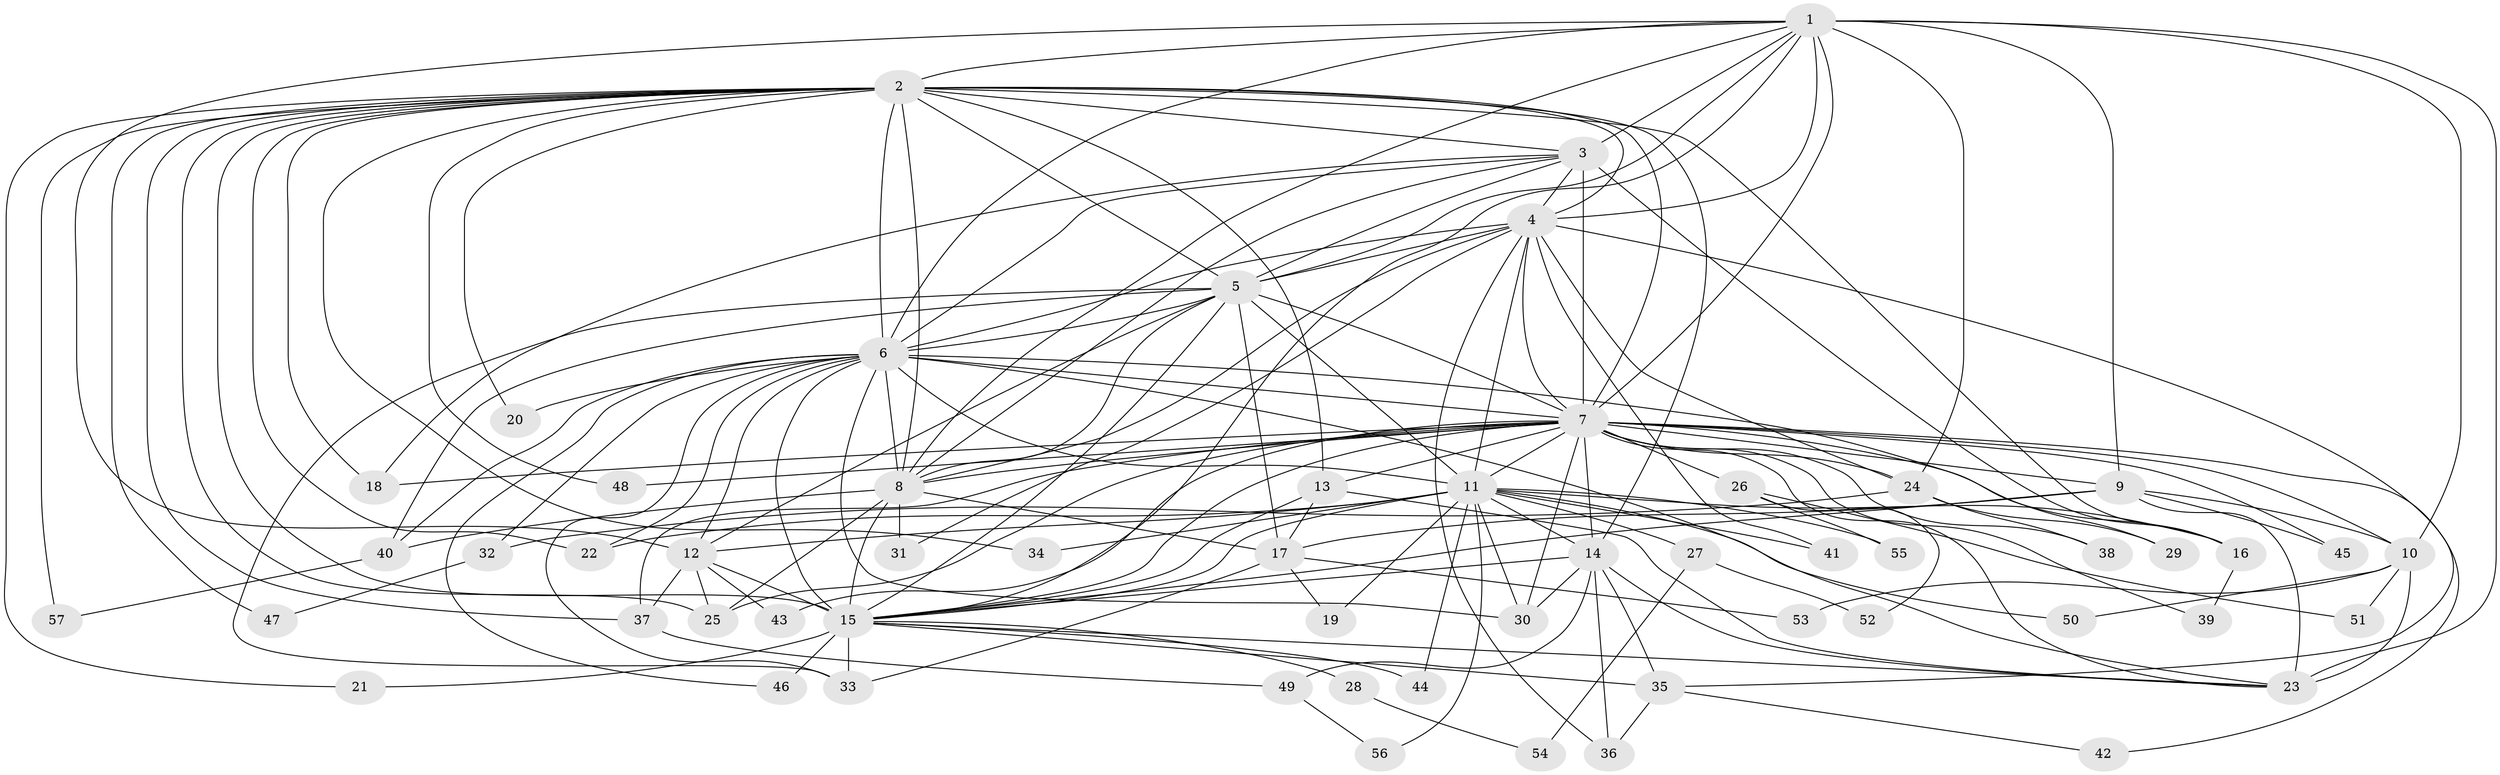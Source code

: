 // original degree distribution, {21: 0.0070921985815602835, 19: 0.02127659574468085, 29: 0.014184397163120567, 20: 0.0070921985815602835, 26: 0.0070921985815602835, 31: 0.0070921985815602835, 18: 0.0070921985815602835, 6: 0.0070921985815602835, 7: 0.028368794326241134, 2: 0.5531914893617021, 12: 0.0070921985815602835, 3: 0.16312056737588654, 4: 0.07801418439716312, 5: 0.0851063829787234, 8: 0.0070921985815602835}
// Generated by graph-tools (version 1.1) at 2025/49/03/04/25 22:49:48]
// undirected, 57 vertices, 161 edges
graph export_dot {
  node [color=gray90,style=filled];
  1;
  2;
  3;
  4;
  5;
  6;
  7;
  8;
  9;
  10;
  11;
  12;
  13;
  14;
  15;
  16;
  17;
  18;
  19;
  20;
  21;
  22;
  23;
  24;
  25;
  26;
  27;
  28;
  29;
  30;
  31;
  32;
  33;
  34;
  35;
  36;
  37;
  38;
  39;
  40;
  41;
  42;
  43;
  44;
  45;
  46;
  47;
  48;
  49;
  50;
  51;
  52;
  53;
  54;
  55;
  56;
  57;
  1 -- 2 [weight=2.0];
  1 -- 3 [weight=1.0];
  1 -- 4 [weight=2.0];
  1 -- 5 [weight=1.0];
  1 -- 6 [weight=2.0];
  1 -- 7 [weight=2.0];
  1 -- 8 [weight=1.0];
  1 -- 9 [weight=1.0];
  1 -- 10 [weight=1.0];
  1 -- 12 [weight=1.0];
  1 -- 15 [weight=1.0];
  1 -- 23 [weight=5.0];
  1 -- 24 [weight=1.0];
  2 -- 3 [weight=3.0];
  2 -- 4 [weight=2.0];
  2 -- 5 [weight=2.0];
  2 -- 6 [weight=4.0];
  2 -- 7 [weight=3.0];
  2 -- 8 [weight=2.0];
  2 -- 13 [weight=3.0];
  2 -- 14 [weight=1.0];
  2 -- 15 [weight=1.0];
  2 -- 16 [weight=1.0];
  2 -- 18 [weight=1.0];
  2 -- 20 [weight=1.0];
  2 -- 21 [weight=1.0];
  2 -- 22 [weight=2.0];
  2 -- 25 [weight=1.0];
  2 -- 34 [weight=1.0];
  2 -- 37 [weight=1.0];
  2 -- 47 [weight=1.0];
  2 -- 48 [weight=1.0];
  2 -- 57 [weight=1.0];
  3 -- 4 [weight=1.0];
  3 -- 5 [weight=2.0];
  3 -- 6 [weight=2.0];
  3 -- 7 [weight=18.0];
  3 -- 8 [weight=1.0];
  3 -- 16 [weight=1.0];
  3 -- 18 [weight=1.0];
  4 -- 5 [weight=1.0];
  4 -- 6 [weight=3.0];
  4 -- 7 [weight=2.0];
  4 -- 8 [weight=1.0];
  4 -- 11 [weight=1.0];
  4 -- 24 [weight=2.0];
  4 -- 31 [weight=1.0];
  4 -- 35 [weight=1.0];
  4 -- 36 [weight=1.0];
  4 -- 41 [weight=1.0];
  5 -- 6 [weight=3.0];
  5 -- 7 [weight=1.0];
  5 -- 8 [weight=1.0];
  5 -- 11 [weight=8.0];
  5 -- 12 [weight=2.0];
  5 -- 15 [weight=1.0];
  5 -- 17 [weight=2.0];
  5 -- 33 [weight=1.0];
  5 -- 40 [weight=1.0];
  6 -- 7 [weight=4.0];
  6 -- 8 [weight=3.0];
  6 -- 11 [weight=1.0];
  6 -- 12 [weight=1.0];
  6 -- 15 [weight=1.0];
  6 -- 20 [weight=1.0];
  6 -- 22 [weight=1.0];
  6 -- 23 [weight=1.0];
  6 -- 29 [weight=1.0];
  6 -- 30 [weight=1.0];
  6 -- 32 [weight=1.0];
  6 -- 33 [weight=1.0];
  6 -- 40 [weight=1.0];
  6 -- 46 [weight=1.0];
  7 -- 8 [weight=2.0];
  7 -- 9 [weight=2.0];
  7 -- 10 [weight=1.0];
  7 -- 11 [weight=5.0];
  7 -- 13 [weight=1.0];
  7 -- 14 [weight=14.0];
  7 -- 15 [weight=1.0];
  7 -- 16 [weight=1.0];
  7 -- 18 [weight=1.0];
  7 -- 23 [weight=1.0];
  7 -- 24 [weight=2.0];
  7 -- 25 [weight=2.0];
  7 -- 26 [weight=1.0];
  7 -- 30 [weight=1.0];
  7 -- 37 [weight=1.0];
  7 -- 38 [weight=1.0];
  7 -- 39 [weight=1.0];
  7 -- 42 [weight=1.0];
  7 -- 43 [weight=1.0];
  7 -- 45 [weight=1.0];
  7 -- 48 [weight=1.0];
  8 -- 15 [weight=13.0];
  8 -- 17 [weight=1.0];
  8 -- 25 [weight=1.0];
  8 -- 31 [weight=2.0];
  8 -- 40 [weight=1.0];
  9 -- 10 [weight=1.0];
  9 -- 15 [weight=1.0];
  9 -- 17 [weight=1.0];
  9 -- 23 [weight=1.0];
  9 -- 45 [weight=1.0];
  10 -- 23 [weight=1.0];
  10 -- 50 [weight=1.0];
  10 -- 51 [weight=1.0];
  10 -- 53 [weight=1.0];
  11 -- 12 [weight=1.0];
  11 -- 14 [weight=2.0];
  11 -- 15 [weight=1.0];
  11 -- 16 [weight=1.0];
  11 -- 19 [weight=1.0];
  11 -- 22 [weight=1.0];
  11 -- 27 [weight=2.0];
  11 -- 30 [weight=1.0];
  11 -- 34 [weight=1.0];
  11 -- 41 [weight=1.0];
  11 -- 44 [weight=1.0];
  11 -- 50 [weight=1.0];
  11 -- 55 [weight=1.0];
  11 -- 56 [weight=1.0];
  12 -- 15 [weight=1.0];
  12 -- 25 [weight=1.0];
  12 -- 37 [weight=1.0];
  12 -- 43 [weight=2.0];
  13 -- 15 [weight=1.0];
  13 -- 17 [weight=1.0];
  13 -- 23 [weight=1.0];
  14 -- 15 [weight=1.0];
  14 -- 23 [weight=2.0];
  14 -- 30 [weight=1.0];
  14 -- 35 [weight=1.0];
  14 -- 36 [weight=1.0];
  14 -- 49 [weight=1.0];
  15 -- 21 [weight=1.0];
  15 -- 23 [weight=1.0];
  15 -- 28 [weight=1.0];
  15 -- 33 [weight=1.0];
  15 -- 35 [weight=1.0];
  15 -- 44 [weight=1.0];
  15 -- 46 [weight=2.0];
  16 -- 39 [weight=1.0];
  17 -- 19 [weight=1.0];
  17 -- 33 [weight=1.0];
  17 -- 53 [weight=1.0];
  24 -- 29 [weight=1.0];
  24 -- 32 [weight=1.0];
  24 -- 38 [weight=1.0];
  26 -- 51 [weight=1.0];
  26 -- 52 [weight=1.0];
  26 -- 55 [weight=1.0];
  27 -- 52 [weight=1.0];
  27 -- 54 [weight=1.0];
  28 -- 54 [weight=1.0];
  32 -- 47 [weight=1.0];
  35 -- 36 [weight=1.0];
  35 -- 42 [weight=1.0];
  37 -- 49 [weight=1.0];
  40 -- 57 [weight=1.0];
  49 -- 56 [weight=1.0];
}

